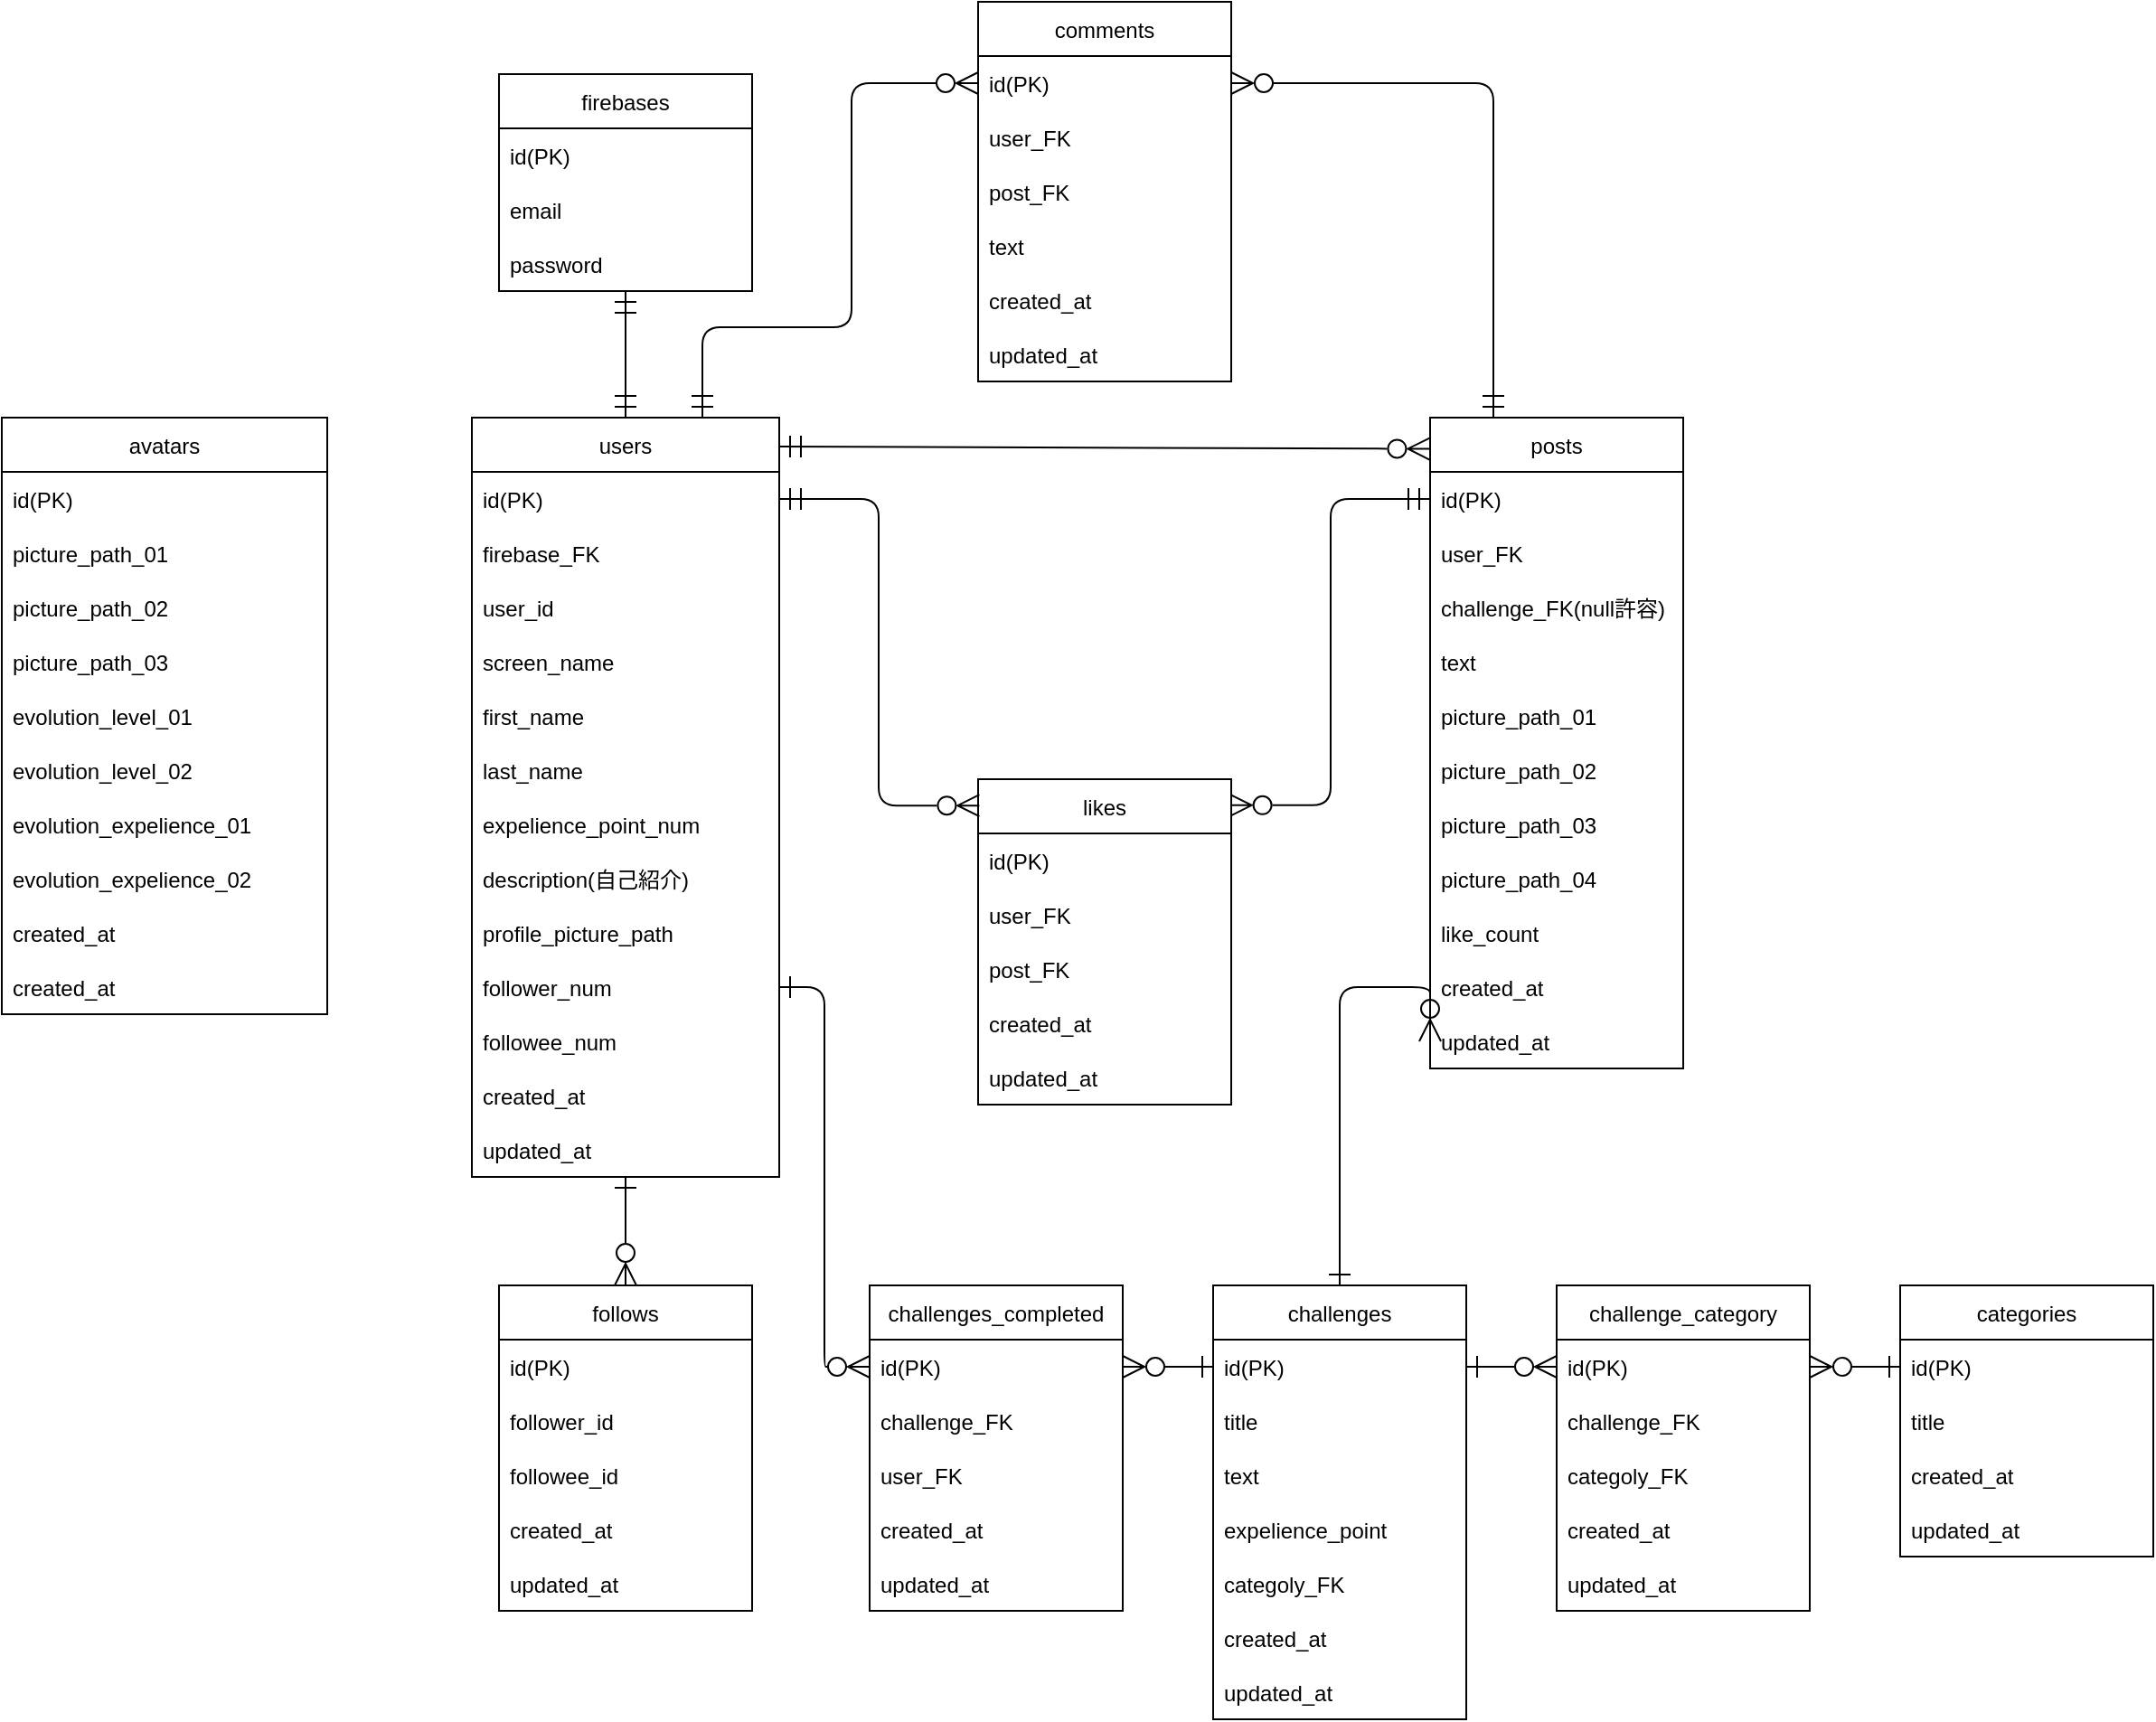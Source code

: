 <mxfile>
    <diagram id="OLp97KrgCchF0JSomHKm" name="Database設計">
        <mxGraphModel dx="1871" dy="1757" grid="1" gridSize="10" guides="1" tooltips="1" connect="1" arrows="1" fold="1" page="1" pageScale="1" pageWidth="827" pageHeight="1169" background="none" math="0" shadow="0">
            <root>
                <mxCell id="0"/>
                <mxCell id="1" parent="0"/>
                <mxCell id="10" value="" style="edgeStyle=orthogonalEdgeStyle;html=1;endArrow=ERmandOne;endFill=0;entryX=0;entryY=0.5;entryDx=0;entryDy=0;exitX=0.995;exitY=0.08;exitDx=0;exitDy=0;exitPerimeter=0;startArrow=ERzeroToMany;startFill=0;endSize=10;startSize=10;" parent="1" source="lCIfqlWhlA3F7nTNQleN-25" target="7" edge="1">
                    <mxGeometry relative="1" as="geometry"/>
                </mxCell>
                <mxCell id="lCIfqlWhlA3F7nTNQleN-16" style="edgeStyle=none;html=1;exitX=0.5;exitY=0;exitDx=0;exitDy=0;endArrow=ERmandOne;endFill=0;strokeColor=default;startArrow=ERmandOne;startFill=0;endSize=10;startSize=10;" parent="1" source="2" target="11" edge="1">
                    <mxGeometry relative="1" as="geometry"/>
                </mxCell>
                <mxCell id="26" style="edgeStyle=orthogonalEdgeStyle;jumpSize=6;html=1;exitX=0.75;exitY=0;exitDx=0;exitDy=0;entryX=0;entryY=0.5;entryDx=0;entryDy=0;startSize=10;endSize=10;strokeWidth=1;startArrow=ERmandOne;startFill=0;endArrow=ERzeroToMany;endFill=0;" edge="1" parent="1" source="2" target="20">
                    <mxGeometry relative="1" as="geometry">
                        <Array as="points">
                            <mxPoint x="277" y="170"/>
                            <mxPoint x="360" y="170"/>
                            <mxPoint x="360" y="35"/>
                        </Array>
                    </mxGeometry>
                </mxCell>
                <mxCell id="2" value="users" style="swimlane;fontStyle=0;childLayout=stackLayout;horizontal=1;startSize=30;horizontalStack=0;resizeParent=1;resizeParentMax=0;resizeLast=0;collapsible=1;marginBottom=0;" parent="1" vertex="1">
                    <mxGeometry x="150" y="220" width="170" height="420" as="geometry">
                        <mxRectangle x="150" y="225" width="60" height="30" as="alternateBounds"/>
                    </mxGeometry>
                </mxCell>
                <mxCell id="3" value="id(PK)" style="text;strokeColor=none;fillColor=none;align=left;verticalAlign=middle;spacingLeft=4;spacingRight=4;overflow=hidden;points=[[0,0.5],[1,0.5]];portConstraint=eastwest;rotatable=0;" parent="2" vertex="1">
                    <mxGeometry y="30" width="170" height="30" as="geometry"/>
                </mxCell>
                <mxCell id="lCIfqlWhlA3F7nTNQleN-88" value="firebase_FK" style="text;strokeColor=none;fillColor=none;align=left;verticalAlign=middle;spacingLeft=4;spacingRight=4;overflow=hidden;points=[[0,0.5],[1,0.5]];portConstraint=eastwest;rotatable=0;" parent="2" vertex="1">
                    <mxGeometry y="60" width="170" height="30" as="geometry"/>
                </mxCell>
                <mxCell id="lCIfqlWhlA3F7nTNQleN-17" value="user_id" style="text;strokeColor=none;fillColor=none;align=left;verticalAlign=middle;spacingLeft=4;spacingRight=4;overflow=hidden;points=[[0,0.5],[1,0.5]];portConstraint=eastwest;rotatable=0;" parent="2" vertex="1">
                    <mxGeometry y="90" width="170" height="30" as="geometry"/>
                </mxCell>
                <mxCell id="lCIfqlWhlA3F7nTNQleN-20" value="screen_name" style="text;strokeColor=none;fillColor=none;align=left;verticalAlign=middle;spacingLeft=4;spacingRight=4;overflow=hidden;points=[[0,0.5],[1,0.5]];portConstraint=eastwest;rotatable=0;" parent="2" vertex="1">
                    <mxGeometry y="120" width="170" height="30" as="geometry"/>
                </mxCell>
                <mxCell id="4" value="first_name" style="text;strokeColor=none;fillColor=none;align=left;verticalAlign=middle;spacingLeft=4;spacingRight=4;overflow=hidden;points=[[0,0.5],[1,0.5]];portConstraint=eastwest;rotatable=0;" parent="2" vertex="1">
                    <mxGeometry y="150" width="170" height="30" as="geometry"/>
                </mxCell>
                <mxCell id="5" value="last_name" style="text;strokeColor=none;fillColor=none;align=left;verticalAlign=middle;spacingLeft=4;spacingRight=4;overflow=hidden;points=[[0,0.5],[1,0.5]];portConstraint=eastwest;rotatable=0;" parent="2" vertex="1">
                    <mxGeometry y="180" width="170" height="30" as="geometry"/>
                </mxCell>
                <mxCell id="lCIfqlWhlA3F7nTNQleN-18" value="expelience_point_num" style="text;strokeColor=none;fillColor=none;align=left;verticalAlign=middle;spacingLeft=4;spacingRight=4;overflow=hidden;points=[[0,0.5],[1,0.5]];portConstraint=eastwest;rotatable=0;" parent="2" vertex="1">
                    <mxGeometry y="210" width="170" height="30" as="geometry"/>
                </mxCell>
                <mxCell id="lCIfqlWhlA3F7nTNQleN-29" value="description(自己紹介)" style="text;strokeColor=none;fillColor=none;align=left;verticalAlign=middle;spacingLeft=4;spacingRight=4;overflow=hidden;points=[[0,0.5],[1,0.5]];portConstraint=eastwest;rotatable=0;" parent="2" vertex="1">
                    <mxGeometry y="240" width="170" height="30" as="geometry"/>
                </mxCell>
                <mxCell id="lCIfqlWhlA3F7nTNQleN-30" value="profile_picture_path" style="text;strokeColor=none;fillColor=none;align=left;verticalAlign=middle;spacingLeft=4;spacingRight=4;overflow=hidden;points=[[0,0.5],[1,0.5]];portConstraint=eastwest;rotatable=0;" parent="2" vertex="1">
                    <mxGeometry y="270" width="170" height="30" as="geometry"/>
                </mxCell>
                <mxCell id="lCIfqlWhlA3F7nTNQleN-62" value="follower_num" style="text;strokeColor=none;fillColor=none;align=left;verticalAlign=middle;spacingLeft=4;spacingRight=4;overflow=hidden;points=[[0,0.5],[1,0.5]];portConstraint=eastwest;rotatable=0;" parent="2" vertex="1">
                    <mxGeometry y="300" width="170" height="30" as="geometry"/>
                </mxCell>
                <mxCell id="lCIfqlWhlA3F7nTNQleN-63" value="followee_num" style="text;strokeColor=none;fillColor=none;align=left;verticalAlign=middle;spacingLeft=4;spacingRight=4;overflow=hidden;points=[[0,0.5],[1,0.5]];portConstraint=eastwest;rotatable=0;" parent="2" vertex="1">
                    <mxGeometry y="330" width="170" height="30" as="geometry"/>
                </mxCell>
                <mxCell id="lCIfqlWhlA3F7nTNQleN-31" value="created_at" style="text;strokeColor=none;fillColor=none;align=left;verticalAlign=middle;spacingLeft=4;spacingRight=4;overflow=hidden;points=[[0,0.5],[1,0.5]];portConstraint=eastwest;rotatable=0;" parent="2" vertex="1">
                    <mxGeometry y="360" width="170" height="30" as="geometry"/>
                </mxCell>
                <mxCell id="lCIfqlWhlA3F7nTNQleN-32" value="updated_at" style="text;strokeColor=none;fillColor=none;align=left;verticalAlign=middle;spacingLeft=4;spacingRight=4;overflow=hidden;points=[[0,0.5],[1,0.5]];portConstraint=eastwest;rotatable=0;" parent="2" vertex="1">
                    <mxGeometry y="390" width="170" height="30" as="geometry"/>
                </mxCell>
                <mxCell id="36" style="jumpSize=6;html=1;exitX=-0.002;exitY=0.048;exitDx=0;exitDy=0;startArrow=ERzeroToMany;startFill=0;endArrow=ERmandOne;endFill=0;startSize=10;endSize=10;strokeWidth=1;exitPerimeter=0;" edge="1" parent="1" source="6">
                    <mxGeometry relative="1" as="geometry">
                        <mxPoint x="320" y="236" as="targetPoint"/>
                    </mxGeometry>
                </mxCell>
                <mxCell id="6" value="posts" style="swimlane;fontStyle=0;childLayout=stackLayout;horizontal=1;startSize=30;horizontalStack=0;resizeParent=1;resizeParentMax=0;resizeLast=0;collapsible=1;marginBottom=0;" parent="1" vertex="1">
                    <mxGeometry x="680" y="220" width="140" height="360" as="geometry"/>
                </mxCell>
                <mxCell id="7" value="id(PK)" style="text;strokeColor=none;fillColor=none;align=left;verticalAlign=middle;spacingLeft=4;spacingRight=4;overflow=hidden;points=[[0,0.5],[1,0.5]];portConstraint=eastwest;rotatable=0;" parent="6" vertex="1">
                    <mxGeometry y="30" width="140" height="30" as="geometry"/>
                </mxCell>
                <mxCell id="37" value="user_FK" style="text;strokeColor=none;fillColor=none;align=left;verticalAlign=middle;spacingLeft=4;spacingRight=4;overflow=hidden;points=[[0,0.5],[1,0.5]];portConstraint=eastwest;rotatable=0;" vertex="1" parent="6">
                    <mxGeometry y="60" width="140" height="30" as="geometry"/>
                </mxCell>
                <mxCell id="9" value="challenge_FK(null許容)" style="text;strokeColor=none;fillColor=none;align=left;verticalAlign=middle;spacingLeft=4;spacingRight=4;overflow=hidden;points=[[0,0.5],[1,0.5]];portConstraint=eastwest;rotatable=0;" parent="6" vertex="1">
                    <mxGeometry y="90" width="140" height="30" as="geometry"/>
                </mxCell>
                <mxCell id="8" value="text" style="text;strokeColor=none;fillColor=none;align=left;verticalAlign=middle;spacingLeft=4;spacingRight=4;overflow=hidden;points=[[0,0.5],[1,0.5]];portConstraint=eastwest;rotatable=0;" parent="6" vertex="1">
                    <mxGeometry y="120" width="140" height="30" as="geometry"/>
                </mxCell>
                <mxCell id="lCIfqlWhlA3F7nTNQleN-35" value="picture_path_01" style="text;strokeColor=none;fillColor=none;align=left;verticalAlign=middle;spacingLeft=4;spacingRight=4;overflow=hidden;points=[[0,0.5],[1,0.5]];portConstraint=eastwest;rotatable=0;" parent="6" vertex="1">
                    <mxGeometry y="150" width="140" height="30" as="geometry"/>
                </mxCell>
                <mxCell id="lCIfqlWhlA3F7nTNQleN-36" value="picture_path_02" style="text;strokeColor=none;fillColor=none;align=left;verticalAlign=middle;spacingLeft=4;spacingRight=4;overflow=hidden;points=[[0,0.5],[1,0.5]];portConstraint=eastwest;rotatable=0;" parent="6" vertex="1">
                    <mxGeometry y="180" width="140" height="30" as="geometry"/>
                </mxCell>
                <mxCell id="lCIfqlWhlA3F7nTNQleN-37" value="picture_path_03" style="text;strokeColor=none;fillColor=none;align=left;verticalAlign=middle;spacingLeft=4;spacingRight=4;overflow=hidden;points=[[0,0.5],[1,0.5]];portConstraint=eastwest;rotatable=0;" parent="6" vertex="1">
                    <mxGeometry y="210" width="140" height="30" as="geometry"/>
                </mxCell>
                <mxCell id="lCIfqlWhlA3F7nTNQleN-38" value="picture_path_04" style="text;strokeColor=none;fillColor=none;align=left;verticalAlign=middle;spacingLeft=4;spacingRight=4;overflow=hidden;points=[[0,0.5],[1,0.5]];portConstraint=eastwest;rotatable=0;" parent="6" vertex="1">
                    <mxGeometry y="240" width="140" height="30" as="geometry"/>
                </mxCell>
                <mxCell id="lCIfqlWhlA3F7nTNQleN-39" value="like_count" style="text;strokeColor=none;fillColor=none;align=left;verticalAlign=middle;spacingLeft=4;spacingRight=4;overflow=hidden;points=[[0,0.5],[1,0.5]];portConstraint=eastwest;rotatable=0;" parent="6" vertex="1">
                    <mxGeometry y="270" width="140" height="30" as="geometry"/>
                </mxCell>
                <mxCell id="lCIfqlWhlA3F7nTNQleN-40" value="created_at" style="text;strokeColor=none;fillColor=none;align=left;verticalAlign=middle;spacingLeft=4;spacingRight=4;overflow=hidden;points=[[0,0.5],[1,0.5]];portConstraint=eastwest;rotatable=0;" parent="6" vertex="1">
                    <mxGeometry y="300" width="140" height="30" as="geometry"/>
                </mxCell>
                <mxCell id="lCIfqlWhlA3F7nTNQleN-41" value="updated_at" style="text;strokeColor=none;fillColor=none;align=left;verticalAlign=middle;spacingLeft=4;spacingRight=4;overflow=hidden;points=[[0,0.5],[1,0.5]];portConstraint=eastwest;rotatable=0;" parent="6" vertex="1">
                    <mxGeometry y="330" width="140" height="30" as="geometry"/>
                </mxCell>
                <mxCell id="11" value="firebases" style="swimlane;fontStyle=0;childLayout=stackLayout;horizontal=1;startSize=30;horizontalStack=0;resizeParent=1;resizeParentMax=0;resizeLast=0;collapsible=1;marginBottom=0;" parent="1" vertex="1">
                    <mxGeometry x="165" y="30" width="140" height="120" as="geometry"/>
                </mxCell>
                <mxCell id="12" value="id(PK)" style="text;strokeColor=none;fillColor=none;align=left;verticalAlign=middle;spacingLeft=4;spacingRight=4;overflow=hidden;points=[[0,0.5],[1,0.5]];portConstraint=eastwest;rotatable=0;" parent="11" vertex="1">
                    <mxGeometry y="30" width="140" height="30" as="geometry"/>
                </mxCell>
                <mxCell id="14" value="email" style="text;strokeColor=none;fillColor=none;align=left;verticalAlign=middle;spacingLeft=4;spacingRight=4;overflow=hidden;points=[[0,0.5],[1,0.5]];portConstraint=eastwest;rotatable=0;" vertex="1" parent="11">
                    <mxGeometry y="60" width="140" height="30" as="geometry"/>
                </mxCell>
                <mxCell id="15" value="password" style="text;strokeColor=none;fillColor=none;align=left;verticalAlign=middle;spacingLeft=4;spacingRight=4;overflow=hidden;points=[[0,0.5],[1,0.5]];portConstraint=eastwest;rotatable=0;" vertex="1" parent="11">
                    <mxGeometry y="90" width="140" height="30" as="geometry"/>
                </mxCell>
                <mxCell id="lCIfqlWhlA3F7nTNQleN-21" value="challenges" style="swimlane;fontStyle=0;childLayout=stackLayout;horizontal=1;startSize=30;horizontalStack=0;resizeParent=1;resizeParentMax=0;resizeLast=0;collapsible=1;marginBottom=0;" parent="1" vertex="1">
                    <mxGeometry x="560" y="700" width="140" height="240" as="geometry"/>
                </mxCell>
                <mxCell id="lCIfqlWhlA3F7nTNQleN-22" value="id(PK)" style="text;strokeColor=none;fillColor=none;align=left;verticalAlign=middle;spacingLeft=4;spacingRight=4;overflow=hidden;points=[[0,0.5],[1,0.5]];portConstraint=eastwest;rotatable=0;" parent="lCIfqlWhlA3F7nTNQleN-21" vertex="1">
                    <mxGeometry y="30" width="140" height="30" as="geometry"/>
                </mxCell>
                <mxCell id="lCIfqlWhlA3F7nTNQleN-23" value="title" style="text;strokeColor=none;fillColor=none;align=left;verticalAlign=middle;spacingLeft=4;spacingRight=4;overflow=hidden;points=[[0,0.5],[1,0.5]];portConstraint=eastwest;rotatable=0;" parent="lCIfqlWhlA3F7nTNQleN-21" vertex="1">
                    <mxGeometry y="60" width="140" height="30" as="geometry"/>
                </mxCell>
                <mxCell id="lCIfqlWhlA3F7nTNQleN-64" value="text" style="text;strokeColor=none;fillColor=none;align=left;verticalAlign=middle;spacingLeft=4;spacingRight=4;overflow=hidden;points=[[0,0.5],[1,0.5]];portConstraint=eastwest;rotatable=0;" parent="lCIfqlWhlA3F7nTNQleN-21" vertex="1">
                    <mxGeometry y="90" width="140" height="30" as="geometry"/>
                </mxCell>
                <mxCell id="lCIfqlWhlA3F7nTNQleN-65" value="expelience_point" style="text;strokeColor=none;fillColor=none;align=left;verticalAlign=middle;spacingLeft=4;spacingRight=4;overflow=hidden;points=[[0,0.5],[1,0.5]];portConstraint=eastwest;rotatable=0;" parent="lCIfqlWhlA3F7nTNQleN-21" vertex="1">
                    <mxGeometry y="120" width="140" height="30" as="geometry"/>
                </mxCell>
                <mxCell id="lCIfqlWhlA3F7nTNQleN-24" value="categoly_FK" style="text;strokeColor=none;fillColor=none;align=left;verticalAlign=middle;spacingLeft=4;spacingRight=4;overflow=hidden;points=[[0,0.5],[1,0.5]];portConstraint=eastwest;rotatable=0;" parent="lCIfqlWhlA3F7nTNQleN-21" vertex="1">
                    <mxGeometry y="150" width="140" height="30" as="geometry"/>
                </mxCell>
                <mxCell id="lCIfqlWhlA3F7nTNQleN-72" value="created_at" style="text;strokeColor=none;fillColor=none;align=left;verticalAlign=middle;spacingLeft=4;spacingRight=4;overflow=hidden;points=[[0,0.5],[1,0.5]];portConstraint=eastwest;rotatable=0;" parent="lCIfqlWhlA3F7nTNQleN-21" vertex="1">
                    <mxGeometry y="180" width="140" height="30" as="geometry"/>
                </mxCell>
                <mxCell id="lCIfqlWhlA3F7nTNQleN-73" value="updated_at" style="text;strokeColor=none;fillColor=none;align=left;verticalAlign=middle;spacingLeft=4;spacingRight=4;overflow=hidden;points=[[0,0.5],[1,0.5]];portConstraint=eastwest;rotatable=0;" parent="lCIfqlWhlA3F7nTNQleN-21" vertex="1">
                    <mxGeometry y="210" width="140" height="30" as="geometry"/>
                </mxCell>
                <mxCell id="lCIfqlWhlA3F7nTNQleN-25" value="likes" style="swimlane;fontStyle=0;childLayout=stackLayout;horizontal=1;startSize=30;horizontalStack=0;resizeParent=1;resizeParentMax=0;resizeLast=0;collapsible=1;marginBottom=0;" parent="1" vertex="1">
                    <mxGeometry x="430" y="420" width="140" height="180" as="geometry"/>
                </mxCell>
                <mxCell id="lCIfqlWhlA3F7nTNQleN-26" value="id(PK)" style="text;strokeColor=none;fillColor=none;align=left;verticalAlign=middle;spacingLeft=4;spacingRight=4;overflow=hidden;points=[[0,0.5],[1,0.5]];portConstraint=eastwest;rotatable=0;" parent="lCIfqlWhlA3F7nTNQleN-25" vertex="1">
                    <mxGeometry y="30" width="140" height="30" as="geometry"/>
                </mxCell>
                <mxCell id="lCIfqlWhlA3F7nTNQleN-27" value="user_FK" style="text;strokeColor=none;fillColor=none;align=left;verticalAlign=middle;spacingLeft=4;spacingRight=4;overflow=hidden;points=[[0,0.5],[1,0.5]];portConstraint=eastwest;rotatable=0;" parent="lCIfqlWhlA3F7nTNQleN-25" vertex="1">
                    <mxGeometry y="60" width="140" height="30" as="geometry"/>
                </mxCell>
                <mxCell id="lCIfqlWhlA3F7nTNQleN-43" value="post_FK" style="text;strokeColor=none;fillColor=none;align=left;verticalAlign=middle;spacingLeft=4;spacingRight=4;overflow=hidden;points=[[0,0.5],[1,0.5]];portConstraint=eastwest;rotatable=0;" parent="lCIfqlWhlA3F7nTNQleN-25" vertex="1">
                    <mxGeometry y="90" width="140" height="30" as="geometry"/>
                </mxCell>
                <mxCell id="lCIfqlWhlA3F7nTNQleN-28" value="created_at" style="text;strokeColor=none;fillColor=none;align=left;verticalAlign=middle;spacingLeft=4;spacingRight=4;overflow=hidden;points=[[0,0.5],[1,0.5]];portConstraint=eastwest;rotatable=0;" parent="lCIfqlWhlA3F7nTNQleN-25" vertex="1">
                    <mxGeometry y="120" width="140" height="30" as="geometry"/>
                </mxCell>
                <mxCell id="lCIfqlWhlA3F7nTNQleN-44" value="updated_at" style="text;strokeColor=none;fillColor=none;align=left;verticalAlign=middle;spacingLeft=4;spacingRight=4;overflow=hidden;points=[[0,0.5],[1,0.5]];portConstraint=eastwest;rotatable=0;" parent="lCIfqlWhlA3F7nTNQleN-25" vertex="1">
                    <mxGeometry y="150" width="140" height="30" as="geometry"/>
                </mxCell>
                <mxCell id="lCIfqlWhlA3F7nTNQleN-45" value="" style="edgeStyle=orthogonalEdgeStyle;html=1;endArrow=ERzeroToMany;endFill=0;entryX=0.005;entryY=0.081;entryDx=0;entryDy=0;entryPerimeter=0;startArrow=ERmandOne;startFill=0;strokeWidth=1;endSize=10;startSize=10;jumpSize=6;exitX=1;exitY=0.5;exitDx=0;exitDy=0;" parent="1" target="lCIfqlWhlA3F7nTNQleN-25" edge="1" source="3">
                    <mxGeometry relative="1" as="geometry">
                        <mxPoint x="319" y="235" as="sourcePoint"/>
                        <mxPoint x="679.02" y="247.26" as="targetPoint"/>
                        <Array as="points">
                            <mxPoint x="375" y="265"/>
                            <mxPoint x="375" y="435"/>
                        </Array>
                    </mxGeometry>
                </mxCell>
                <mxCell id="lCIfqlWhlA3F7nTNQleN-46" value="avatars" style="swimlane;fontStyle=0;childLayout=stackLayout;horizontal=1;startSize=30;horizontalStack=0;resizeParent=1;resizeParentMax=0;resizeLast=0;collapsible=1;marginBottom=0;" parent="1" vertex="1">
                    <mxGeometry x="-110" y="220" width="180" height="330" as="geometry"/>
                </mxCell>
                <mxCell id="lCIfqlWhlA3F7nTNQleN-47" value="id(PK)" style="text;strokeColor=none;fillColor=none;align=left;verticalAlign=middle;spacingLeft=4;spacingRight=4;overflow=hidden;points=[[0,0.5],[1,0.5]];portConstraint=eastwest;rotatable=0;" parent="lCIfqlWhlA3F7nTNQleN-46" vertex="1">
                    <mxGeometry y="30" width="180" height="30" as="geometry"/>
                </mxCell>
                <mxCell id="lCIfqlWhlA3F7nTNQleN-48" value="picture_path_01" style="text;strokeColor=none;fillColor=none;align=left;verticalAlign=middle;spacingLeft=4;spacingRight=4;overflow=hidden;points=[[0,0.5],[1,0.5]];portConstraint=eastwest;rotatable=0;" parent="lCIfqlWhlA3F7nTNQleN-46" vertex="1">
                    <mxGeometry y="60" width="180" height="30" as="geometry"/>
                </mxCell>
                <mxCell id="lCIfqlWhlA3F7nTNQleN-49" value="picture_path_02" style="text;strokeColor=none;fillColor=none;align=left;verticalAlign=middle;spacingLeft=4;spacingRight=4;overflow=hidden;points=[[0,0.5],[1,0.5]];portConstraint=eastwest;rotatable=0;" parent="lCIfqlWhlA3F7nTNQleN-46" vertex="1">
                    <mxGeometry y="90" width="180" height="30" as="geometry"/>
                </mxCell>
                <mxCell id="lCIfqlWhlA3F7nTNQleN-50" value="picture_path_03" style="text;strokeColor=none;fillColor=none;align=left;verticalAlign=middle;spacingLeft=4;spacingRight=4;overflow=hidden;points=[[0,0.5],[1,0.5]];portConstraint=eastwest;rotatable=0;" parent="lCIfqlWhlA3F7nTNQleN-46" vertex="1">
                    <mxGeometry y="120" width="180" height="30" as="geometry"/>
                </mxCell>
                <mxCell id="lCIfqlWhlA3F7nTNQleN-51" value="evolution_level_01" style="text;strokeColor=none;fillColor=none;align=left;verticalAlign=middle;spacingLeft=4;spacingRight=4;overflow=hidden;points=[[0,0.5],[1,0.5]];portConstraint=eastwest;rotatable=0;" parent="lCIfqlWhlA3F7nTNQleN-46" vertex="1">
                    <mxGeometry y="150" width="180" height="30" as="geometry"/>
                </mxCell>
                <mxCell id="lCIfqlWhlA3F7nTNQleN-52" value="evolution_level_02" style="text;strokeColor=none;fillColor=none;align=left;verticalAlign=middle;spacingLeft=4;spacingRight=4;overflow=hidden;points=[[0,0.5],[1,0.5]];portConstraint=eastwest;rotatable=0;" parent="lCIfqlWhlA3F7nTNQleN-46" vertex="1">
                    <mxGeometry y="180" width="180" height="30" as="geometry"/>
                </mxCell>
                <mxCell id="lCIfqlWhlA3F7nTNQleN-86" value="evolution_expelience_01" style="text;strokeColor=none;fillColor=none;align=left;verticalAlign=middle;spacingLeft=4;spacingRight=4;overflow=hidden;points=[[0,0.5],[1,0.5]];portConstraint=eastwest;rotatable=0;" parent="lCIfqlWhlA3F7nTNQleN-46" vertex="1">
                    <mxGeometry y="210" width="180" height="30" as="geometry"/>
                </mxCell>
                <mxCell id="lCIfqlWhlA3F7nTNQleN-87" value="evolution_expelience_02" style="text;strokeColor=none;fillColor=none;align=left;verticalAlign=middle;spacingLeft=4;spacingRight=4;overflow=hidden;points=[[0,0.5],[1,0.5]];portConstraint=eastwest;rotatable=0;" parent="lCIfqlWhlA3F7nTNQleN-46" vertex="1">
                    <mxGeometry y="240" width="180" height="30" as="geometry"/>
                </mxCell>
                <mxCell id="lCIfqlWhlA3F7nTNQleN-53" value="created_at" style="text;strokeColor=none;fillColor=none;align=left;verticalAlign=middle;spacingLeft=4;spacingRight=4;overflow=hidden;points=[[0,0.5],[1,0.5]];portConstraint=eastwest;rotatable=0;" parent="lCIfqlWhlA3F7nTNQleN-46" vertex="1">
                    <mxGeometry y="270" width="180" height="30" as="geometry"/>
                </mxCell>
                <mxCell id="lCIfqlWhlA3F7nTNQleN-54" value="created_at" style="text;strokeColor=none;fillColor=none;align=left;verticalAlign=middle;spacingLeft=4;spacingRight=4;overflow=hidden;points=[[0,0.5],[1,0.5]];portConstraint=eastwest;rotatable=0;" parent="lCIfqlWhlA3F7nTNQleN-46" vertex="1">
                    <mxGeometry y="300" width="180" height="30" as="geometry"/>
                </mxCell>
                <mxCell id="lCIfqlWhlA3F7nTNQleN-61" style="edgeStyle=none;html=1;exitX=0.5;exitY=0;exitDx=0;exitDy=0;startArrow=ERzeroToMany;startFill=0;endArrow=ERone;endFill=0;strokeColor=default;endSize=10;startSize=10;" parent="1" source="lCIfqlWhlA3F7nTNQleN-55" target="lCIfqlWhlA3F7nTNQleN-32" edge="1">
                    <mxGeometry relative="1" as="geometry">
                        <mxPoint x="200" y="670" as="targetPoint"/>
                    </mxGeometry>
                </mxCell>
                <mxCell id="lCIfqlWhlA3F7nTNQleN-55" value="follows" style="swimlane;fontStyle=0;childLayout=stackLayout;horizontal=1;startSize=30;horizontalStack=0;resizeParent=1;resizeParentMax=0;resizeLast=0;collapsible=1;marginBottom=0;" parent="1" vertex="1">
                    <mxGeometry x="165" y="700" width="140" height="180" as="geometry"/>
                </mxCell>
                <mxCell id="lCIfqlWhlA3F7nTNQleN-56" value="id(PK)" style="text;strokeColor=none;fillColor=none;align=left;verticalAlign=middle;spacingLeft=4;spacingRight=4;overflow=hidden;points=[[0,0.5],[1,0.5]];portConstraint=eastwest;rotatable=0;" parent="lCIfqlWhlA3F7nTNQleN-55" vertex="1">
                    <mxGeometry y="30" width="140" height="30" as="geometry"/>
                </mxCell>
                <mxCell id="lCIfqlWhlA3F7nTNQleN-57" value="follower_id" style="text;strokeColor=none;fillColor=none;align=left;verticalAlign=middle;spacingLeft=4;spacingRight=4;overflow=hidden;points=[[0,0.5],[1,0.5]];portConstraint=eastwest;rotatable=0;" parent="lCIfqlWhlA3F7nTNQleN-55" vertex="1">
                    <mxGeometry y="60" width="140" height="30" as="geometry"/>
                </mxCell>
                <mxCell id="lCIfqlWhlA3F7nTNQleN-58" value="followee_id" style="text;strokeColor=none;fillColor=none;align=left;verticalAlign=middle;spacingLeft=4;spacingRight=4;overflow=hidden;points=[[0,0.5],[1,0.5]];portConstraint=eastwest;rotatable=0;" parent="lCIfqlWhlA3F7nTNQleN-55" vertex="1">
                    <mxGeometry y="90" width="140" height="30" as="geometry"/>
                </mxCell>
                <mxCell id="lCIfqlWhlA3F7nTNQleN-59" value="created_at" style="text;strokeColor=none;fillColor=none;align=left;verticalAlign=middle;spacingLeft=4;spacingRight=4;overflow=hidden;points=[[0,0.5],[1,0.5]];portConstraint=eastwest;rotatable=0;" parent="lCIfqlWhlA3F7nTNQleN-55" vertex="1">
                    <mxGeometry y="120" width="140" height="30" as="geometry"/>
                </mxCell>
                <mxCell id="lCIfqlWhlA3F7nTNQleN-60" value="updated_at" style="text;strokeColor=none;fillColor=none;align=left;verticalAlign=middle;spacingLeft=4;spacingRight=4;overflow=hidden;points=[[0,0.5],[1,0.5]];portConstraint=eastwest;rotatable=0;" parent="lCIfqlWhlA3F7nTNQleN-55" vertex="1">
                    <mxGeometry y="150" width="140" height="30" as="geometry"/>
                </mxCell>
                <mxCell id="lCIfqlWhlA3F7nTNQleN-66" value="categories" style="swimlane;fontStyle=0;childLayout=stackLayout;horizontal=1;startSize=30;horizontalStack=0;resizeParent=1;resizeParentMax=0;resizeLast=0;collapsible=1;marginBottom=0;" parent="1" vertex="1">
                    <mxGeometry x="940" y="700" width="140" height="150" as="geometry"/>
                </mxCell>
                <mxCell id="lCIfqlWhlA3F7nTNQleN-67" value="id(PK)" style="text;strokeColor=none;fillColor=none;align=left;verticalAlign=middle;spacingLeft=4;spacingRight=4;overflow=hidden;points=[[0,0.5],[1,0.5]];portConstraint=eastwest;rotatable=0;" parent="lCIfqlWhlA3F7nTNQleN-66" vertex="1">
                    <mxGeometry y="30" width="140" height="30" as="geometry"/>
                </mxCell>
                <mxCell id="lCIfqlWhlA3F7nTNQleN-68" value="title" style="text;strokeColor=none;fillColor=none;align=left;verticalAlign=middle;spacingLeft=4;spacingRight=4;overflow=hidden;points=[[0,0.5],[1,0.5]];portConstraint=eastwest;rotatable=0;" parent="lCIfqlWhlA3F7nTNQleN-66" vertex="1">
                    <mxGeometry y="60" width="140" height="30" as="geometry"/>
                </mxCell>
                <mxCell id="lCIfqlWhlA3F7nTNQleN-74" value="created_at" style="text;strokeColor=none;fillColor=none;align=left;verticalAlign=middle;spacingLeft=4;spacingRight=4;overflow=hidden;points=[[0,0.5],[1,0.5]];portConstraint=eastwest;rotatable=0;" parent="lCIfqlWhlA3F7nTNQleN-66" vertex="1">
                    <mxGeometry y="90" width="140" height="30" as="geometry"/>
                </mxCell>
                <mxCell id="lCIfqlWhlA3F7nTNQleN-75" value="updated_at" style="text;strokeColor=none;fillColor=none;align=left;verticalAlign=middle;spacingLeft=4;spacingRight=4;overflow=hidden;points=[[0,0.5],[1,0.5]];portConstraint=eastwest;rotatable=0;" parent="lCIfqlWhlA3F7nTNQleN-66" vertex="1">
                    <mxGeometry y="120" width="140" height="30" as="geometry"/>
                </mxCell>
                <mxCell id="lCIfqlWhlA3F7nTNQleN-83" style="edgeStyle=none;html=1;exitX=0;exitY=0.25;exitDx=0;exitDy=0;entryX=1;entryY=0.5;entryDx=0;entryDy=0;startArrow=ERzeroToMany;startFill=0;endArrow=ERone;endFill=0;strokeColor=default;endSize=10;startSize=10;" parent="1" source="lCIfqlWhlA3F7nTNQleN-76" target="lCIfqlWhlA3F7nTNQleN-22" edge="1">
                    <mxGeometry relative="1" as="geometry"/>
                </mxCell>
                <mxCell id="lCIfqlWhlA3F7nTNQleN-76" value="challenge_category" style="swimlane;fontStyle=0;childLayout=stackLayout;horizontal=1;startSize=30;horizontalStack=0;resizeParent=1;resizeParentMax=0;resizeLast=0;collapsible=1;marginBottom=0;" parent="1" vertex="1">
                    <mxGeometry x="750" y="700" width="140" height="180" as="geometry"/>
                </mxCell>
                <mxCell id="lCIfqlWhlA3F7nTNQleN-77" value="id(PK)" style="text;strokeColor=none;fillColor=none;align=left;verticalAlign=middle;spacingLeft=4;spacingRight=4;overflow=hidden;points=[[0,0.5],[1,0.5]];portConstraint=eastwest;rotatable=0;" parent="lCIfqlWhlA3F7nTNQleN-76" vertex="1">
                    <mxGeometry y="30" width="140" height="30" as="geometry"/>
                </mxCell>
                <mxCell id="lCIfqlWhlA3F7nTNQleN-81" value="challenge_FK" style="text;strokeColor=none;fillColor=none;align=left;verticalAlign=middle;spacingLeft=4;spacingRight=4;overflow=hidden;points=[[0,0.5],[1,0.5]];portConstraint=eastwest;rotatable=0;" parent="lCIfqlWhlA3F7nTNQleN-76" vertex="1">
                    <mxGeometry y="60" width="140" height="30" as="geometry"/>
                </mxCell>
                <mxCell id="lCIfqlWhlA3F7nTNQleN-82" value="categoly_FK" style="text;strokeColor=none;fillColor=none;align=left;verticalAlign=middle;spacingLeft=4;spacingRight=4;overflow=hidden;points=[[0,0.5],[1,0.5]];portConstraint=eastwest;rotatable=0;" parent="lCIfqlWhlA3F7nTNQleN-76" vertex="1">
                    <mxGeometry y="90" width="140" height="30" as="geometry"/>
                </mxCell>
                <mxCell id="lCIfqlWhlA3F7nTNQleN-79" value="created_at" style="text;strokeColor=none;fillColor=none;align=left;verticalAlign=middle;spacingLeft=4;spacingRight=4;overflow=hidden;points=[[0,0.5],[1,0.5]];portConstraint=eastwest;rotatable=0;" parent="lCIfqlWhlA3F7nTNQleN-76" vertex="1">
                    <mxGeometry y="120" width="140" height="30" as="geometry"/>
                </mxCell>
                <mxCell id="lCIfqlWhlA3F7nTNQleN-80" value="updated_at" style="text;strokeColor=none;fillColor=none;align=left;verticalAlign=middle;spacingLeft=4;spacingRight=4;overflow=hidden;points=[[0,0.5],[1,0.5]];portConstraint=eastwest;rotatable=0;" parent="lCIfqlWhlA3F7nTNQleN-76" vertex="1">
                    <mxGeometry y="150" width="140" height="30" as="geometry"/>
                </mxCell>
                <mxCell id="lCIfqlWhlA3F7nTNQleN-84" style="edgeStyle=none;html=1;exitX=1;exitY=0.5;exitDx=0;exitDy=0;entryX=0;entryY=0.5;entryDx=0;entryDy=0;startArrow=ERzeroToMany;startFill=0;endArrow=ERone;endFill=0;strokeColor=default;endSize=10;startSize=10;" parent="1" source="lCIfqlWhlA3F7nTNQleN-77" target="lCIfqlWhlA3F7nTNQleN-67" edge="1">
                    <mxGeometry relative="1" as="geometry"/>
                </mxCell>
                <mxCell id="lCIfqlWhlA3F7nTNQleN-85" style="edgeStyle=orthogonalEdgeStyle;html=1;entryX=0.5;entryY=0;entryDx=0;entryDy=0;startArrow=ERzeroToMany;startFill=0;endArrow=ERone;endFill=0;strokeColor=default;endSize=10;startSize=10;exitX=0;exitY=0.5;exitDx=0;exitDy=0;" parent="1" target="lCIfqlWhlA3F7nTNQleN-21" edge="1" source="lCIfqlWhlA3F7nTNQleN-41">
                    <mxGeometry relative="1" as="geometry">
                        <mxPoint x="680" y="490" as="sourcePoint"/>
                        <Array as="points">
                            <mxPoint x="630" y="535"/>
                        </Array>
                    </mxGeometry>
                </mxCell>
                <mxCell id="lCIfqlWhlA3F7nTNQleN-96" style="edgeStyle=orthogonalEdgeStyle;html=1;exitX=1;exitY=0.25;exitDx=0;exitDy=0;entryX=0;entryY=0.5;entryDx=0;entryDy=0;startArrow=ERzeroToMany;startFill=0;endArrow=ERone;endFill=0;strokeColor=default;endSize=10;startSize=10;" parent="1" source="lCIfqlWhlA3F7nTNQleN-90" target="lCIfqlWhlA3F7nTNQleN-22" edge="1">
                    <mxGeometry relative="1" as="geometry"/>
                </mxCell>
                <mxCell id="lCIfqlWhlA3F7nTNQleN-90" value="challenges_completed" style="swimlane;fontStyle=0;childLayout=stackLayout;horizontal=1;startSize=30;horizontalStack=0;resizeParent=1;resizeParentMax=0;resizeLast=0;collapsible=1;marginBottom=0;" parent="1" vertex="1">
                    <mxGeometry x="370" y="700" width="140" height="180" as="geometry"/>
                </mxCell>
                <mxCell id="lCIfqlWhlA3F7nTNQleN-91" value="id(PK)" style="text;strokeColor=none;fillColor=none;align=left;verticalAlign=middle;spacingLeft=4;spacingRight=4;overflow=hidden;points=[[0,0.5],[1,0.5]];portConstraint=eastwest;rotatable=0;" parent="lCIfqlWhlA3F7nTNQleN-90" vertex="1">
                    <mxGeometry y="30" width="140" height="30" as="geometry"/>
                </mxCell>
                <mxCell id="lCIfqlWhlA3F7nTNQleN-92" value="challenge_FK" style="text;strokeColor=none;fillColor=none;align=left;verticalAlign=middle;spacingLeft=4;spacingRight=4;overflow=hidden;points=[[0,0.5],[1,0.5]];portConstraint=eastwest;rotatable=0;" parent="lCIfqlWhlA3F7nTNQleN-90" vertex="1">
                    <mxGeometry y="60" width="140" height="30" as="geometry"/>
                </mxCell>
                <mxCell id="lCIfqlWhlA3F7nTNQleN-93" value="user_FK" style="text;strokeColor=none;fillColor=none;align=left;verticalAlign=middle;spacingLeft=4;spacingRight=4;overflow=hidden;points=[[0,0.5],[1,0.5]];portConstraint=eastwest;rotatable=0;" parent="lCIfqlWhlA3F7nTNQleN-90" vertex="1">
                    <mxGeometry y="90" width="140" height="30" as="geometry"/>
                </mxCell>
                <mxCell id="lCIfqlWhlA3F7nTNQleN-94" value="created_at" style="text;strokeColor=none;fillColor=none;align=left;verticalAlign=middle;spacingLeft=4;spacingRight=4;overflow=hidden;points=[[0,0.5],[1,0.5]];portConstraint=eastwest;rotatable=0;" parent="lCIfqlWhlA3F7nTNQleN-90" vertex="1">
                    <mxGeometry y="120" width="140" height="30" as="geometry"/>
                </mxCell>
                <mxCell id="lCIfqlWhlA3F7nTNQleN-95" value="updated_at" style="text;strokeColor=none;fillColor=none;align=left;verticalAlign=middle;spacingLeft=4;spacingRight=4;overflow=hidden;points=[[0,0.5],[1,0.5]];portConstraint=eastwest;rotatable=0;" parent="lCIfqlWhlA3F7nTNQleN-90" vertex="1">
                    <mxGeometry y="150" width="140" height="30" as="geometry"/>
                </mxCell>
                <mxCell id="lCIfqlWhlA3F7nTNQleN-97" style="edgeStyle=orthogonalEdgeStyle;html=1;exitX=0;exitY=0.5;exitDx=0;exitDy=0;entryX=1;entryY=0.75;entryDx=0;entryDy=0;startArrow=ERzeroToMany;startFill=0;endArrow=ERone;endFill=0;strokeColor=default;endSize=10;startSize=10;" parent="1" source="lCIfqlWhlA3F7nTNQleN-91" target="2" edge="1">
                    <mxGeometry relative="1" as="geometry">
                        <Array as="points">
                            <mxPoint x="345" y="745"/>
                            <mxPoint x="345" y="535"/>
                        </Array>
                    </mxGeometry>
                </mxCell>
                <mxCell id="19" value="comments" style="swimlane;fontStyle=0;childLayout=stackLayout;horizontal=1;startSize=30;horizontalStack=0;resizeParent=1;resizeParentMax=0;resizeLast=0;collapsible=1;marginBottom=0;" vertex="1" parent="1">
                    <mxGeometry x="430" y="-10" width="140" height="210" as="geometry"/>
                </mxCell>
                <mxCell id="20" value="id(PK)" style="text;strokeColor=none;fillColor=none;align=left;verticalAlign=middle;spacingLeft=4;spacingRight=4;overflow=hidden;points=[[0,0.5],[1,0.5]];portConstraint=eastwest;rotatable=0;" vertex="1" parent="19">
                    <mxGeometry y="30" width="140" height="30" as="geometry"/>
                </mxCell>
                <mxCell id="21" value="user_FK" style="text;strokeColor=none;fillColor=none;align=left;verticalAlign=middle;spacingLeft=4;spacingRight=4;overflow=hidden;points=[[0,0.5],[1,0.5]];portConstraint=eastwest;rotatable=0;" vertex="1" parent="19">
                    <mxGeometry y="60" width="140" height="30" as="geometry"/>
                </mxCell>
                <mxCell id="22" value="post_FK" style="text;strokeColor=none;fillColor=none;align=left;verticalAlign=middle;spacingLeft=4;spacingRight=4;overflow=hidden;points=[[0,0.5],[1,0.5]];portConstraint=eastwest;rotatable=0;" vertex="1" parent="19">
                    <mxGeometry y="90" width="140" height="30" as="geometry"/>
                </mxCell>
                <mxCell id="25" value="text" style="text;strokeColor=none;fillColor=none;align=left;verticalAlign=middle;spacingLeft=4;spacingRight=4;overflow=hidden;points=[[0,0.5],[1,0.5]];portConstraint=eastwest;rotatable=0;" vertex="1" parent="19">
                    <mxGeometry y="120" width="140" height="30" as="geometry"/>
                </mxCell>
                <mxCell id="23" value="created_at" style="text;strokeColor=none;fillColor=none;align=left;verticalAlign=middle;spacingLeft=4;spacingRight=4;overflow=hidden;points=[[0,0.5],[1,0.5]];portConstraint=eastwest;rotatable=0;" vertex="1" parent="19">
                    <mxGeometry y="150" width="140" height="30" as="geometry"/>
                </mxCell>
                <mxCell id="24" value="updated_at" style="text;strokeColor=none;fillColor=none;align=left;verticalAlign=middle;spacingLeft=4;spacingRight=4;overflow=hidden;points=[[0,0.5],[1,0.5]];portConstraint=eastwest;rotatable=0;" vertex="1" parent="19">
                    <mxGeometry y="180" width="140" height="30" as="geometry"/>
                </mxCell>
                <mxCell id="27" style="edgeStyle=orthogonalEdgeStyle;jumpSize=6;html=1;exitX=1;exitY=0.5;exitDx=0;exitDy=0;entryX=0.25;entryY=0;entryDx=0;entryDy=0;startArrow=ERzeroToMany;startFill=0;endArrow=ERmandOne;endFill=0;startSize=10;endSize=10;strokeWidth=1;" edge="1" parent="1" source="20" target="6">
                    <mxGeometry relative="1" as="geometry"/>
                </mxCell>
            </root>
        </mxGraphModel>
    </diagram>
</mxfile>